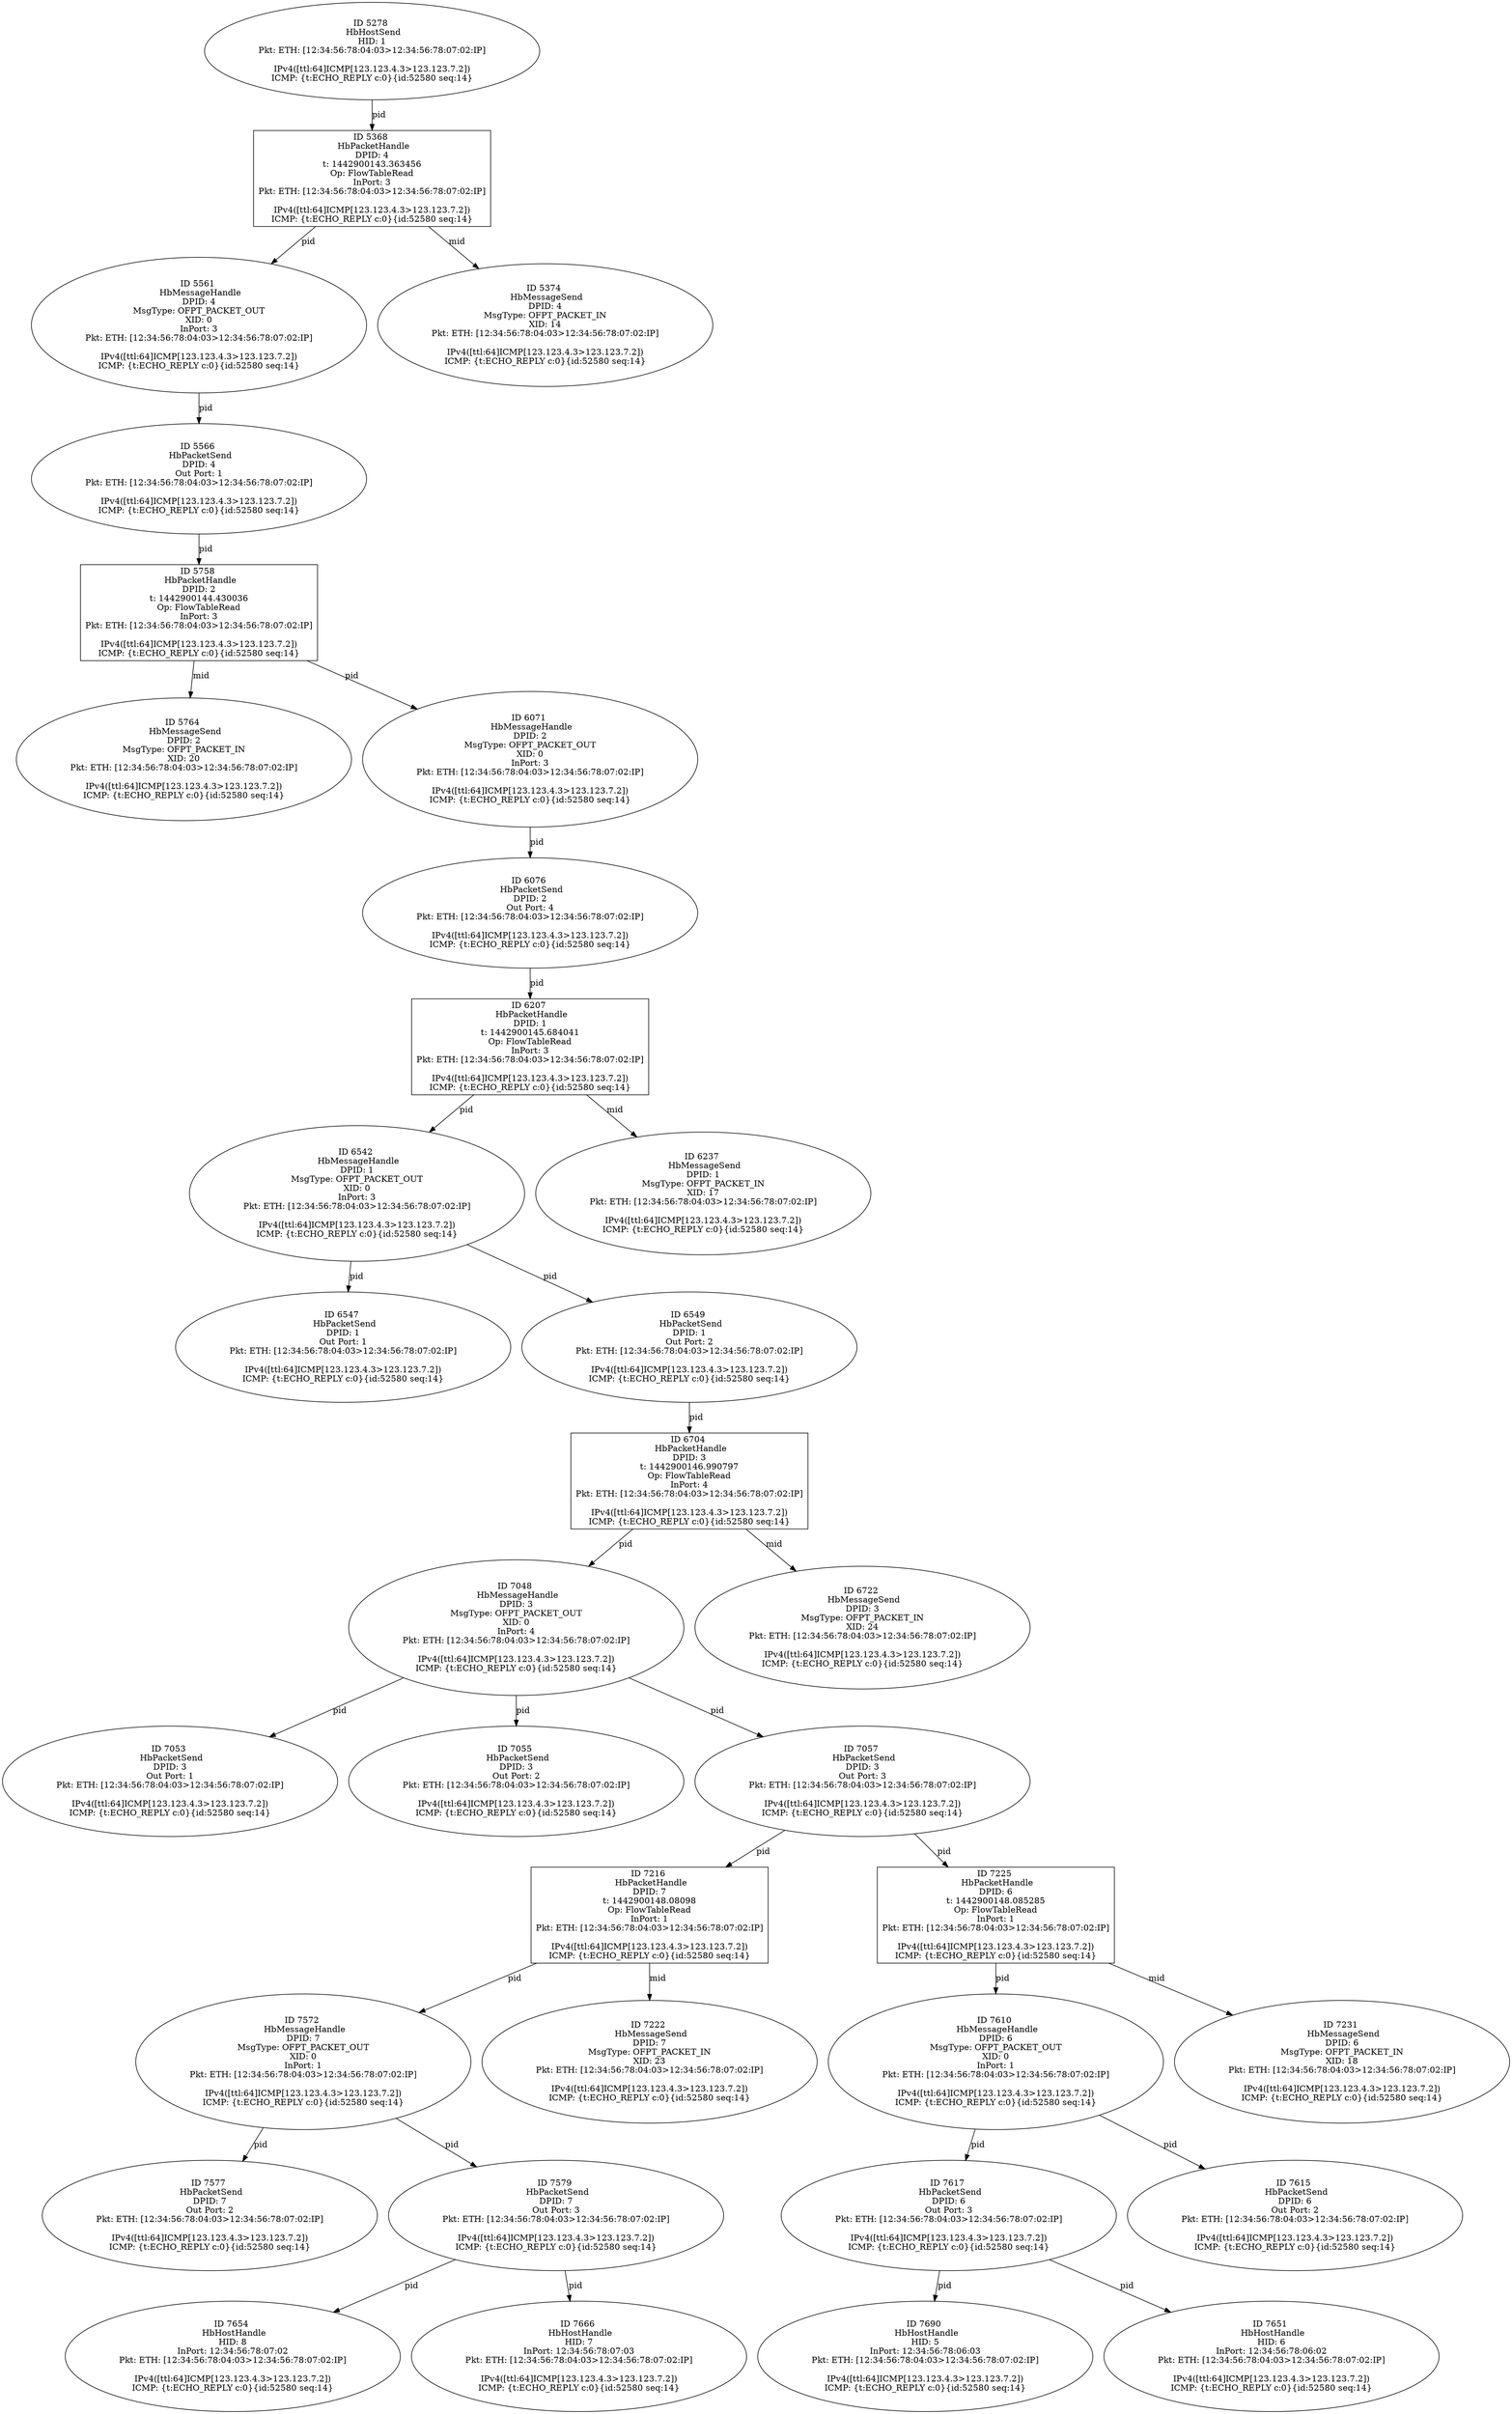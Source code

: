strict digraph G {
5764 [shape=oval, event=<hb_events.HbMessageSend object at 0x1090ad890>, label="ID 5764 
 HbMessageSend
DPID: 2
MsgType: OFPT_PACKET_IN
XID: 20
Pkt: ETH: [12:34:56:78:04:03>12:34:56:78:07:02:IP]

IPv4([ttl:64]ICMP[123.123.4.3>123.123.7.2])
ICMP: {t:ECHO_REPLY c:0}{id:52580 seq:14}"];
7048 [shape=oval, event=<hb_events.HbMessageHandle object at 0x109800cd0>, label="ID 7048 
 HbMessageHandle
DPID: 3
MsgType: OFPT_PACKET_OUT
XID: 0
InPort: 4
Pkt: ETH: [12:34:56:78:04:03>12:34:56:78:07:02:IP]

IPv4([ttl:64]ICMP[123.123.4.3>123.123.7.2])
ICMP: {t:ECHO_REPLY c:0}{id:52580 seq:14}"];
7690 [shape=oval, event=<hb_events.HbHostHandle object at 0x109972990>, label="ID 7690 
 HbHostHandle
HID: 5
InPort: 12:34:56:78:06:03
Pkt: ETH: [12:34:56:78:04:03>12:34:56:78:07:02:IP]

IPv4([ttl:64]ICMP[123.123.4.3>123.123.7.2])
ICMP: {t:ECHO_REPLY c:0}{id:52580 seq:14}"];
7053 [shape=oval, event=<hb_events.HbPacketSend object at 0x109827b10>, label="ID 7053 
 HbPacketSend
DPID: 3
Out Port: 1
Pkt: ETH: [12:34:56:78:04:03>12:34:56:78:07:02:IP]

IPv4([ttl:64]ICMP[123.123.4.3>123.123.7.2])
ICMP: {t:ECHO_REPLY c:0}{id:52580 seq:14}"];
6542 [shape=oval, event=<hb_events.HbMessageHandle object at 0x1095bf2d0>, label="ID 6542 
 HbMessageHandle
DPID: 1
MsgType: OFPT_PACKET_OUT
XID: 0
InPort: 3
Pkt: ETH: [12:34:56:78:04:03>12:34:56:78:07:02:IP]

IPv4([ttl:64]ICMP[123.123.4.3>123.123.7.2])
ICMP: {t:ECHO_REPLY c:0}{id:52580 seq:14}"];
7055 [shape=oval, event=<hb_events.HbPacketSend object at 0x10982e750>, label="ID 7055 
 HbPacketSend
DPID: 3
Out Port: 2
Pkt: ETH: [12:34:56:78:04:03>12:34:56:78:07:02:IP]

IPv4([ttl:64]ICMP[123.123.4.3>123.123.7.2])
ICMP: {t:ECHO_REPLY c:0}{id:52580 seq:14}"];
7057 [shape=oval, event=<hb_events.HbPacketSend object at 0x10982e990>, label="ID 7057 
 HbPacketSend
DPID: 3
Out Port: 3
Pkt: ETH: [12:34:56:78:04:03>12:34:56:78:07:02:IP]

IPv4([ttl:64]ICMP[123.123.4.3>123.123.7.2])
ICMP: {t:ECHO_REPLY c:0}{id:52580 seq:14}"];
6547 [shape=oval, event=<hb_events.HbPacketSend object at 0x10959f150>, label="ID 6547 
 HbPacketSend
DPID: 1
Out Port: 1
Pkt: ETH: [12:34:56:78:04:03>12:34:56:78:07:02:IP]

IPv4([ttl:64]ICMP[123.123.4.3>123.123.7.2])
ICMP: {t:ECHO_REPLY c:0}{id:52580 seq:14}"];
7572 [shape=oval, event=<hb_events.HbMessageHandle object at 0x10993b450>, label="ID 7572 
 HbMessageHandle
DPID: 7
MsgType: OFPT_PACKET_OUT
XID: 0
InPort: 1
Pkt: ETH: [12:34:56:78:04:03>12:34:56:78:07:02:IP]

IPv4([ttl:64]ICMP[123.123.4.3>123.123.7.2])
ICMP: {t:ECHO_REPLY c:0}{id:52580 seq:14}"];
6549 [shape=oval, event=<hb_events.HbPacketSend object at 0x10959f850>, label="ID 6549 
 HbPacketSend
DPID: 1
Out Port: 2
Pkt: ETH: [12:34:56:78:04:03>12:34:56:78:07:02:IP]

IPv4([ttl:64]ICMP[123.123.4.3>123.123.7.2])
ICMP: {t:ECHO_REPLY c:0}{id:52580 seq:14}"];
7577 [shape=oval, event=<hb_events.HbPacketSend object at 0x10993b950>, label="ID 7577 
 HbPacketSend
DPID: 7
Out Port: 2
Pkt: ETH: [12:34:56:78:04:03>12:34:56:78:07:02:IP]

IPv4([ttl:64]ICMP[123.123.4.3>123.123.7.2])
ICMP: {t:ECHO_REPLY c:0}{id:52580 seq:14}"];
7579 [shape=oval, event=<hb_events.HbPacketSend object at 0x10993bb90>, label="ID 7579 
 HbPacketSend
DPID: 7
Out Port: 3
Pkt: ETH: [12:34:56:78:04:03>12:34:56:78:07:02:IP]

IPv4([ttl:64]ICMP[123.123.4.3>123.123.7.2])
ICMP: {t:ECHO_REPLY c:0}{id:52580 seq:14}"];
5278 [shape=oval, event=<hb_events.HbHostSend object at 0x108d43810>, label="ID 5278 
 HbHostSend
HID: 1
Pkt: ETH: [12:34:56:78:04:03>12:34:56:78:07:02:IP]

IPv4([ttl:64]ICMP[123.123.4.3>123.123.7.2])
ICMP: {t:ECHO_REPLY c:0}{id:52580 seq:14}"];
6704 [shape=box, event=<hb_events.HbPacketHandle object at 0x109634cd0>, label="ID 6704 
 HbPacketHandle
DPID: 3
t: 1442900146.990797
Op: FlowTableRead
InPort: 4
Pkt: ETH: [12:34:56:78:04:03>12:34:56:78:07:02:IP]

IPv4([ttl:64]ICMP[123.123.4.3>123.123.7.2])
ICMP: {t:ECHO_REPLY c:0}{id:52580 seq:14}"];
7216 [shape=box, event=<hb_events.HbPacketHandle object at 0x109881fd0>, label="ID 7216 
 HbPacketHandle
DPID: 7
t: 1442900148.08098
Op: FlowTableRead
InPort: 1
Pkt: ETH: [12:34:56:78:04:03>12:34:56:78:07:02:IP]

IPv4([ttl:64]ICMP[123.123.4.3>123.123.7.2])
ICMP: {t:ECHO_REPLY c:0}{id:52580 seq:14}"];
7222 [shape=oval, event=<hb_events.HbMessageSend object at 0x109887ad0>, label="ID 7222 
 HbMessageSend
DPID: 7
MsgType: OFPT_PACKET_IN
XID: 23
Pkt: ETH: [12:34:56:78:04:03>12:34:56:78:07:02:IP]

IPv4([ttl:64]ICMP[123.123.4.3>123.123.7.2])
ICMP: {t:ECHO_REPLY c:0}{id:52580 seq:14}"];
6071 [shape=oval, event=<hb_events.HbMessageHandle object at 0x109317c10>, label="ID 6071 
 HbMessageHandle
DPID: 2
MsgType: OFPT_PACKET_OUT
XID: 0
InPort: 3
Pkt: ETH: [12:34:56:78:04:03>12:34:56:78:07:02:IP]

IPv4([ttl:64]ICMP[123.123.4.3>123.123.7.2])
ICMP: {t:ECHO_REPLY c:0}{id:52580 seq:14}"];
5561 [shape=oval, event=<hb_events.HbMessageHandle object at 0x108f69c90>, label="ID 5561 
 HbMessageHandle
DPID: 4
MsgType: OFPT_PACKET_OUT
XID: 0
InPort: 3
Pkt: ETH: [12:34:56:78:04:03>12:34:56:78:07:02:IP]

IPv4([ttl:64]ICMP[123.123.4.3>123.123.7.2])
ICMP: {t:ECHO_REPLY c:0}{id:52580 seq:14}"];
7610 [shape=oval, event=<hb_events.HbMessageHandle object at 0x109942290>, label="ID 7610 
 HbMessageHandle
DPID: 6
MsgType: OFPT_PACKET_OUT
XID: 0
InPort: 1
Pkt: ETH: [12:34:56:78:04:03>12:34:56:78:07:02:IP]

IPv4([ttl:64]ICMP[123.123.4.3>123.123.7.2])
ICMP: {t:ECHO_REPLY c:0}{id:52580 seq:14}"];
6076 [shape=oval, event=<hb_events.HbPacketSend object at 0x10922db50>, label="ID 6076 
 HbPacketSend
DPID: 2
Out Port: 4
Pkt: ETH: [12:34:56:78:04:03>12:34:56:78:07:02:IP]

IPv4([ttl:64]ICMP[123.123.4.3>123.123.7.2])
ICMP: {t:ECHO_REPLY c:0}{id:52580 seq:14}"];
5566 [shape=oval, event=<hb_events.HbPacketSend object at 0x108f55090>, label="ID 5566 
 HbPacketSend
DPID: 4
Out Port: 1
Pkt: ETH: [12:34:56:78:04:03>12:34:56:78:07:02:IP]

IPv4([ttl:64]ICMP[123.123.4.3>123.123.7.2])
ICMP: {t:ECHO_REPLY c:0}{id:52580 seq:14}"];
6207 [shape=box, event=<hb_events.HbPacketHandle object at 0x1093c50d0>, label="ID 6207 
 HbPacketHandle
DPID: 1
t: 1442900145.684041
Op: FlowTableRead
InPort: 3
Pkt: ETH: [12:34:56:78:04:03>12:34:56:78:07:02:IP]

IPv4([ttl:64]ICMP[123.123.4.3>123.123.7.2])
ICMP: {t:ECHO_REPLY c:0}{id:52580 seq:14}"];
7617 [shape=oval, event=<hb_events.HbPacketSend object at 0x109941210>, label="ID 7617 
 HbPacketSend
DPID: 6
Out Port: 3
Pkt: ETH: [12:34:56:78:04:03>12:34:56:78:07:02:IP]

IPv4([ttl:64]ICMP[123.123.4.3>123.123.7.2])
ICMP: {t:ECHO_REPLY c:0}{id:52580 seq:14}"];
6722 [shape=oval, event=<hb_events.HbMessageSend object at 0x1096a2c90>, label="ID 6722 
 HbMessageSend
DPID: 3
MsgType: OFPT_PACKET_IN
XID: 24
Pkt: ETH: [12:34:56:78:04:03>12:34:56:78:07:02:IP]

IPv4([ttl:64]ICMP[123.123.4.3>123.123.7.2])
ICMP: {t:ECHO_REPLY c:0}{id:52580 seq:14}"];
7615 [shape=oval, event=<hb_events.HbPacketSend object at 0x109951f90>, label="ID 7615 
 HbPacketSend
DPID: 6
Out Port: 2
Pkt: ETH: [12:34:56:78:04:03>12:34:56:78:07:02:IP]

IPv4([ttl:64]ICMP[123.123.4.3>123.123.7.2])
ICMP: {t:ECHO_REPLY c:0}{id:52580 seq:14}"];
7225 [shape=box, event=<hb_events.HbPacketHandle object at 0x109887b10>, label="ID 7225 
 HbPacketHandle
DPID: 6
t: 1442900148.085285
Op: FlowTableRead
InPort: 1
Pkt: ETH: [12:34:56:78:04:03>12:34:56:78:07:02:IP]

IPv4([ttl:64]ICMP[123.123.4.3>123.123.7.2])
ICMP: {t:ECHO_REPLY c:0}{id:52580 seq:14}"];
6237 [shape=oval, event=<hb_events.HbMessageSend object at 0x1093d3e90>, label="ID 6237 
 HbMessageSend
DPID: 1
MsgType: OFPT_PACKET_IN
XID: 17
Pkt: ETH: [12:34:56:78:04:03>12:34:56:78:07:02:IP]

IPv4([ttl:64]ICMP[123.123.4.3>123.123.7.2])
ICMP: {t:ECHO_REPLY c:0}{id:52580 seq:14}"];
7651 [shape=oval, event=<hb_events.HbHostHandle object at 0x109962050>, label="ID 7651 
 HbHostHandle
HID: 6
InPort: 12:34:56:78:06:02
Pkt: ETH: [12:34:56:78:04:03>12:34:56:78:07:02:IP]

IPv4([ttl:64]ICMP[123.123.4.3>123.123.7.2])
ICMP: {t:ECHO_REPLY c:0}{id:52580 seq:14}"];
7654 [shape=oval, event=<hb_events.HbHostHandle object at 0x109962850>, label="ID 7654 
 HbHostHandle
HID: 8
InPort: 12:34:56:78:07:02
Pkt: ETH: [12:34:56:78:04:03>12:34:56:78:07:02:IP]

IPv4([ttl:64]ICMP[123.123.4.3>123.123.7.2])
ICMP: {t:ECHO_REPLY c:0}{id:52580 seq:14}"];
7666 [shape=oval, event=<hb_events.HbHostHandle object at 0x10996a250>, label="ID 7666 
 HbHostHandle
HID: 7
InPort: 12:34:56:78:07:03
Pkt: ETH: [12:34:56:78:04:03>12:34:56:78:07:02:IP]

IPv4([ttl:64]ICMP[123.123.4.3>123.123.7.2])
ICMP: {t:ECHO_REPLY c:0}{id:52580 seq:14}"];
5758 [shape=box, event=<hb_events.HbPacketHandle object at 0x1090b6e90>, label="ID 5758 
 HbPacketHandle
DPID: 2
t: 1442900144.430036
Op: FlowTableRead
InPort: 3
Pkt: ETH: [12:34:56:78:04:03>12:34:56:78:07:02:IP]

IPv4([ttl:64]ICMP[123.123.4.3>123.123.7.2])
ICMP: {t:ECHO_REPLY c:0}{id:52580 seq:14}"];
5368 [shape=box, event=<hb_events.HbPacketHandle object at 0x108e0b090>, label="ID 5368 
 HbPacketHandle
DPID: 4
t: 1442900143.363456
Op: FlowTableRead
InPort: 3
Pkt: ETH: [12:34:56:78:04:03>12:34:56:78:07:02:IP]

IPv4([ttl:64]ICMP[123.123.4.3>123.123.7.2])
ICMP: {t:ECHO_REPLY c:0}{id:52580 seq:14}"];
7231 [shape=oval, event=<hb_events.HbMessageSend object at 0x10988d610>, label="ID 7231 
 HbMessageSend
DPID: 6
MsgType: OFPT_PACKET_IN
XID: 18
Pkt: ETH: [12:34:56:78:04:03>12:34:56:78:07:02:IP]

IPv4([ttl:64]ICMP[123.123.4.3>123.123.7.2])
ICMP: {t:ECHO_REPLY c:0}{id:52580 seq:14}"];
5374 [shape=oval, event=<hb_events.HbMessageSend object at 0x108e0ba90>, label="ID 5374 
 HbMessageSend
DPID: 4
MsgType: OFPT_PACKET_IN
XID: 14
Pkt: ETH: [12:34:56:78:04:03>12:34:56:78:07:02:IP]

IPv4([ttl:64]ICMP[123.123.4.3>123.123.7.2])
ICMP: {t:ECHO_REPLY c:0}{id:52580 seq:14}"];
7048 -> 7057  [rel=pid, label=pid];
7048 -> 7053  [rel=pid, label=pid];
7048 -> 7055  [rel=pid, label=pid];
6542 -> 6547  [rel=pid, label=pid];
6542 -> 6549  [rel=pid, label=pid];
7057 -> 7216  [rel=pid, label=pid];
7057 -> 7225  [rel=pid, label=pid];
7572 -> 7577  [rel=pid, label=pid];
7572 -> 7579  [rel=pid, label=pid];
6549 -> 6704  [rel=pid, label=pid];
7579 -> 7666  [rel=pid, label=pid];
7579 -> 7654  [rel=pid, label=pid];
5278 -> 5368  [rel=pid, label=pid];
6704 -> 7048  [rel=pid, label=pid];
6704 -> 6722  [rel=mid, label=mid];
7216 -> 7572  [rel=pid, label=pid];
7216 -> 7222  [rel=mid, label=mid];
6071 -> 6076  [rel=pid, label=pid];
5561 -> 5566  [rel=pid, label=pid];
7610 -> 7617  [rel=pid, label=pid];
7610 -> 7615  [rel=pid, label=pid];
6076 -> 6207  [rel=pid, label=pid];
5566 -> 5758  [rel=pid, label=pid];
6207 -> 6237  [rel=mid, label=mid];
6207 -> 6542  [rel=pid, label=pid];
7617 -> 7690  [rel=pid, label=pid];
7617 -> 7651  [rel=pid, label=pid];
7225 -> 7610  [rel=pid, label=pid];
7225 -> 7231  [rel=mid, label=mid];
5368 -> 5561  [rel=pid, label=pid];
5368 -> 5374  [rel=mid, label=mid];
5758 -> 5764  [rel=mid, label=mid];
5758 -> 6071  [rel=pid, label=pid];
}

